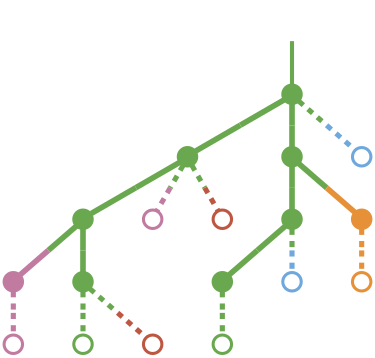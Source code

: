 strict digraph  {
graph[splines=false]; nodesep=0.7; rankdir=TB; ranksep=0.6; forcelabels=true; dpi=600; size=2.5;
0 [color="#6aa84fff", fillcolor="#6aa84fff", fixedsize=true, fontname=Lato, fontsize="12pt", height="0.25", label="", penwidth=3, shape=circle, style=filled, xlabel=""];
1 [color="#6aa84fff", fillcolor="#6aa84fff", fixedsize=true, fontname=Lato, fontsize="12pt", height="0.25", label="", penwidth=3, shape=circle, style=filled, xlabel=""];
2 [color="#6aa84fff", fillcolor="#6aa84fff", fixedsize=true, fontname=Lato, fontsize="12pt", height="0.25", label="", penwidth=3, shape=circle, style=filled, xlabel=""];
15 [color="#6fa8dcff", fillcolor="#6fa8dcff", fixedsize=true, fontname=Lato, fontsize="12pt", height="0.25", label="", penwidth=3, shape=circle, style=solid, xlabel=""];
3 [color="#6aa84fff", fillcolor="#6aa84fff", fixedsize=true, fontname=Lato, fontsize="12pt", height="0.25", label="", penwidth=3, shape=circle, style=filled, xlabel=""];
11 [color="#c27ba0ff", fillcolor="#c27ba0ff", fixedsize=true, fontname=Lato, fontsize="12pt", height="0.25", label="", penwidth=3, shape=circle, style=solid, xlabel=""];
13 [color="#be5742ff", fillcolor="#be5742ff", fixedsize=true, fontname=Lato, fontsize="12pt", height="0.25", label="", penwidth=3, shape=circle, style=solid, xlabel=""];
4 [color="#6aa84fff", fillcolor="#6aa84fff", fixedsize=true, fontname=Lato, fontsize="12pt", height="0.25", label="", penwidth=3, shape=circle, style=filled, xlabel=""];
8 [color="#e69138ff", fillcolor="#e69138ff", fixedsize=true, fontname=Lato, fontsize="12pt", height="0.25", label="", penwidth=3, shape=circle, style=filled, xlabel=""];
5 [color="#c27ba0ff", fillcolor="#c27ba0ff", fixedsize=true, fontname=Lato, fontsize="12pt", height="0.25", label="", penwidth=3, shape=circle, style=filled, xlabel=""];
6 [color="#6aa84fff", fillcolor="#6aa84fff", fixedsize=true, fontname=Lato, fontsize="12pt", height="0.25", label="", penwidth=3, shape=circle, style=filled, xlabel=""];
7 [color="#6aa84fff", fillcolor="#6aa84fff", fixedsize=true, fontname=Lato, fontsize="12pt", height="0.25", label="", penwidth=3, shape=circle, style=filled, xlabel=""];
16 [color="#6fa8dcff", fillcolor="#6fa8dcff", fixedsize=true, fontname=Lato, fontsize="12pt", height="0.25", label="", penwidth=3, shape=circle, style=solid, xlabel=""];
12 [color="#c27ba0ff", fillcolor="#c27ba0ff", fixedsize=true, fontname=Lato, fontsize="12pt", height="0.25", label="", penwidth=3, shape=circle, style=solid, xlabel=""];
9 [color="#6aa84fff", fillcolor="#6aa84fff", fixedsize=true, fontname=Lato, fontsize="12pt", height="0.25", label="", penwidth=3, shape=circle, style=solid, xlabel=""];
14 [color="#be5742ff", fillcolor="#be5742ff", fixedsize=true, fontname=Lato, fontsize="12pt", height="0.25", label="", penwidth=3, shape=circle, style=solid, xlabel=""];
10 [color="#6aa84fff", fillcolor="#6aa84fff", fixedsize=true, fontname=Lato, fontsize="12pt", height="0.25", label="", penwidth=3, shape=circle, style=solid, xlabel=""];
17 [color="#e69138ff", fillcolor="#e69138ff", fixedsize=true, fontname=Lato, fontsize="12pt", height="0.25", label="", penwidth=3, shape=circle, style=solid, xlabel=""];
normal [label="", penwidth=3, style=invis, xlabel=""];
0 -> 1  [arrowsize=0, color="#6aa84fff;0.5:#6aa84fff", minlen="1.0", penwidth="5.5", style=solid];
0 -> 2  [arrowsize=0, color="#6aa84fff;0.5:#6aa84fff", minlen="1.0", penwidth="5.5", style=solid];
0 -> 15  [arrowsize=0, color="#6aa84fff;0.5:#6fa8dcff", minlen="1.0", penwidth=5, style=dashed];
1 -> 3  [arrowsize=0, color="#6aa84fff;0.5:#6aa84fff", minlen="1.0", penwidth="5.5", style=solid];
1 -> 11  [arrowsize=0, color="#6aa84fff;0.5:#c27ba0ff", minlen="1.0", penwidth=5, style=dashed];
1 -> 13  [arrowsize=0, color="#6aa84fff;0.5:#be5742ff", minlen="1.0", penwidth=5, style=dashed];
2 -> 4  [arrowsize=0, color="#6aa84fff;0.5:#6aa84fff", minlen="1.0", penwidth="5.5", style=solid];
2 -> 8  [arrowsize=0, color="#6aa84fff;0.5:#e69138ff", minlen="1.0", penwidth="5.5", style=solid];
3 -> 5  [arrowsize=0, color="#6aa84fff;0.5:#c27ba0ff", minlen="1.0", penwidth="5.5", style=solid];
3 -> 6  [arrowsize=0, color="#6aa84fff;0.5:#6aa84fff", minlen="1.0", penwidth="5.5", style=solid];
4 -> 7  [arrowsize=0, color="#6aa84fff;0.5:#6aa84fff", minlen="1.0", penwidth="5.5", style=solid];
4 -> 16  [arrowsize=0, color="#6aa84fff;0.5:#6fa8dcff", minlen="1.0", penwidth=5, style=dashed];
8 -> 17  [arrowsize=0, color="#e69138ff;0.5:#e69138ff", minlen="1.0", penwidth=5, style=dashed];
5 -> 12  [arrowsize=0, color="#c27ba0ff;0.5:#c27ba0ff", minlen="1.0", penwidth=5, style=dashed];
6 -> 9  [arrowsize=0, color="#6aa84fff;0.5:#6aa84fff", minlen="1.0", penwidth=5, style=dashed];
6 -> 14  [arrowsize=0, color="#6aa84fff;0.5:#be5742ff", minlen="1.0", penwidth=5, style=dashed];
7 -> 10  [arrowsize=0, color="#6aa84fff;0.5:#6aa84fff", minlen="1.0", penwidth=5, style=dashed];
normal -> 0  [arrowsize=0, color="#6aa84fff", label="", penwidth=4, style=solid];
}
